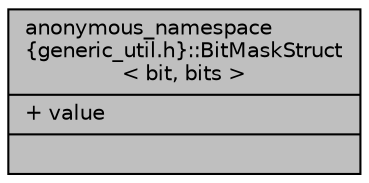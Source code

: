 digraph "anonymous_namespace{generic_util.h}::BitMaskStruct&lt; bit, bits &gt;"
{
  edge [fontname="Helvetica",fontsize="10",labelfontname="Helvetica",labelfontsize="10"];
  node [fontname="Helvetica",fontsize="10",shape=record];
  Node293 [label="{anonymous_namespace\l\{generic_util.h\}::BitMaskStruct\l\< bit, bits \>\n|+ value\l|}",height=0.2,width=0.4,color="black", fillcolor="grey75", style="filled", fontcolor="black"];
}
